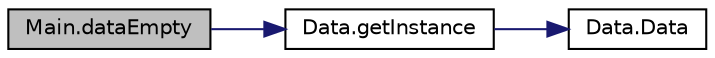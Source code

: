 digraph "Main.dataEmpty"
{
  edge [fontname="Helvetica",fontsize="10",labelfontname="Helvetica",labelfontsize="10"];
  node [fontname="Helvetica",fontsize="10",shape=record];
  rankdir="LR";
  Node0 [label="Main.dataEmpty",height=0.2,width=0.4,color="black", fillcolor="grey75", style="filled", fontcolor="black"];
  Node0 -> Node1 [color="midnightblue",fontsize="10",style="solid"];
  Node1 [label="Data.getInstance",height=0.2,width=0.4,color="black", fillcolor="white", style="filled",URL="$dc/d07/class_data.html#a27528b605620f49e1bd82b8ce7ff31be"];
  Node1 -> Node2 [color="midnightblue",fontsize="10",style="solid"];
  Node2 [label="Data.Data",height=0.2,width=0.4,color="black", fillcolor="white", style="filled",URL="$dc/d07/class_data.html#ac9188dcb0fca3b16e8111ce3ee5c2a1c"];
}
